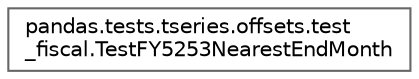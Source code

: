 digraph "Graphical Class Hierarchy"
{
 // LATEX_PDF_SIZE
  bgcolor="transparent";
  edge [fontname=Helvetica,fontsize=10,labelfontname=Helvetica,labelfontsize=10];
  node [fontname=Helvetica,fontsize=10,shape=box,height=0.2,width=0.4];
  rankdir="LR";
  Node0 [id="Node000000",label="pandas.tests.tseries.offsets.test\l_fiscal.TestFY5253NearestEndMonth",height=0.2,width=0.4,color="grey40", fillcolor="white", style="filled",URL="$d8/da5/classpandas_1_1tests_1_1tseries_1_1offsets_1_1test__fiscal_1_1TestFY5253NearestEndMonth.html",tooltip=" "];
}
